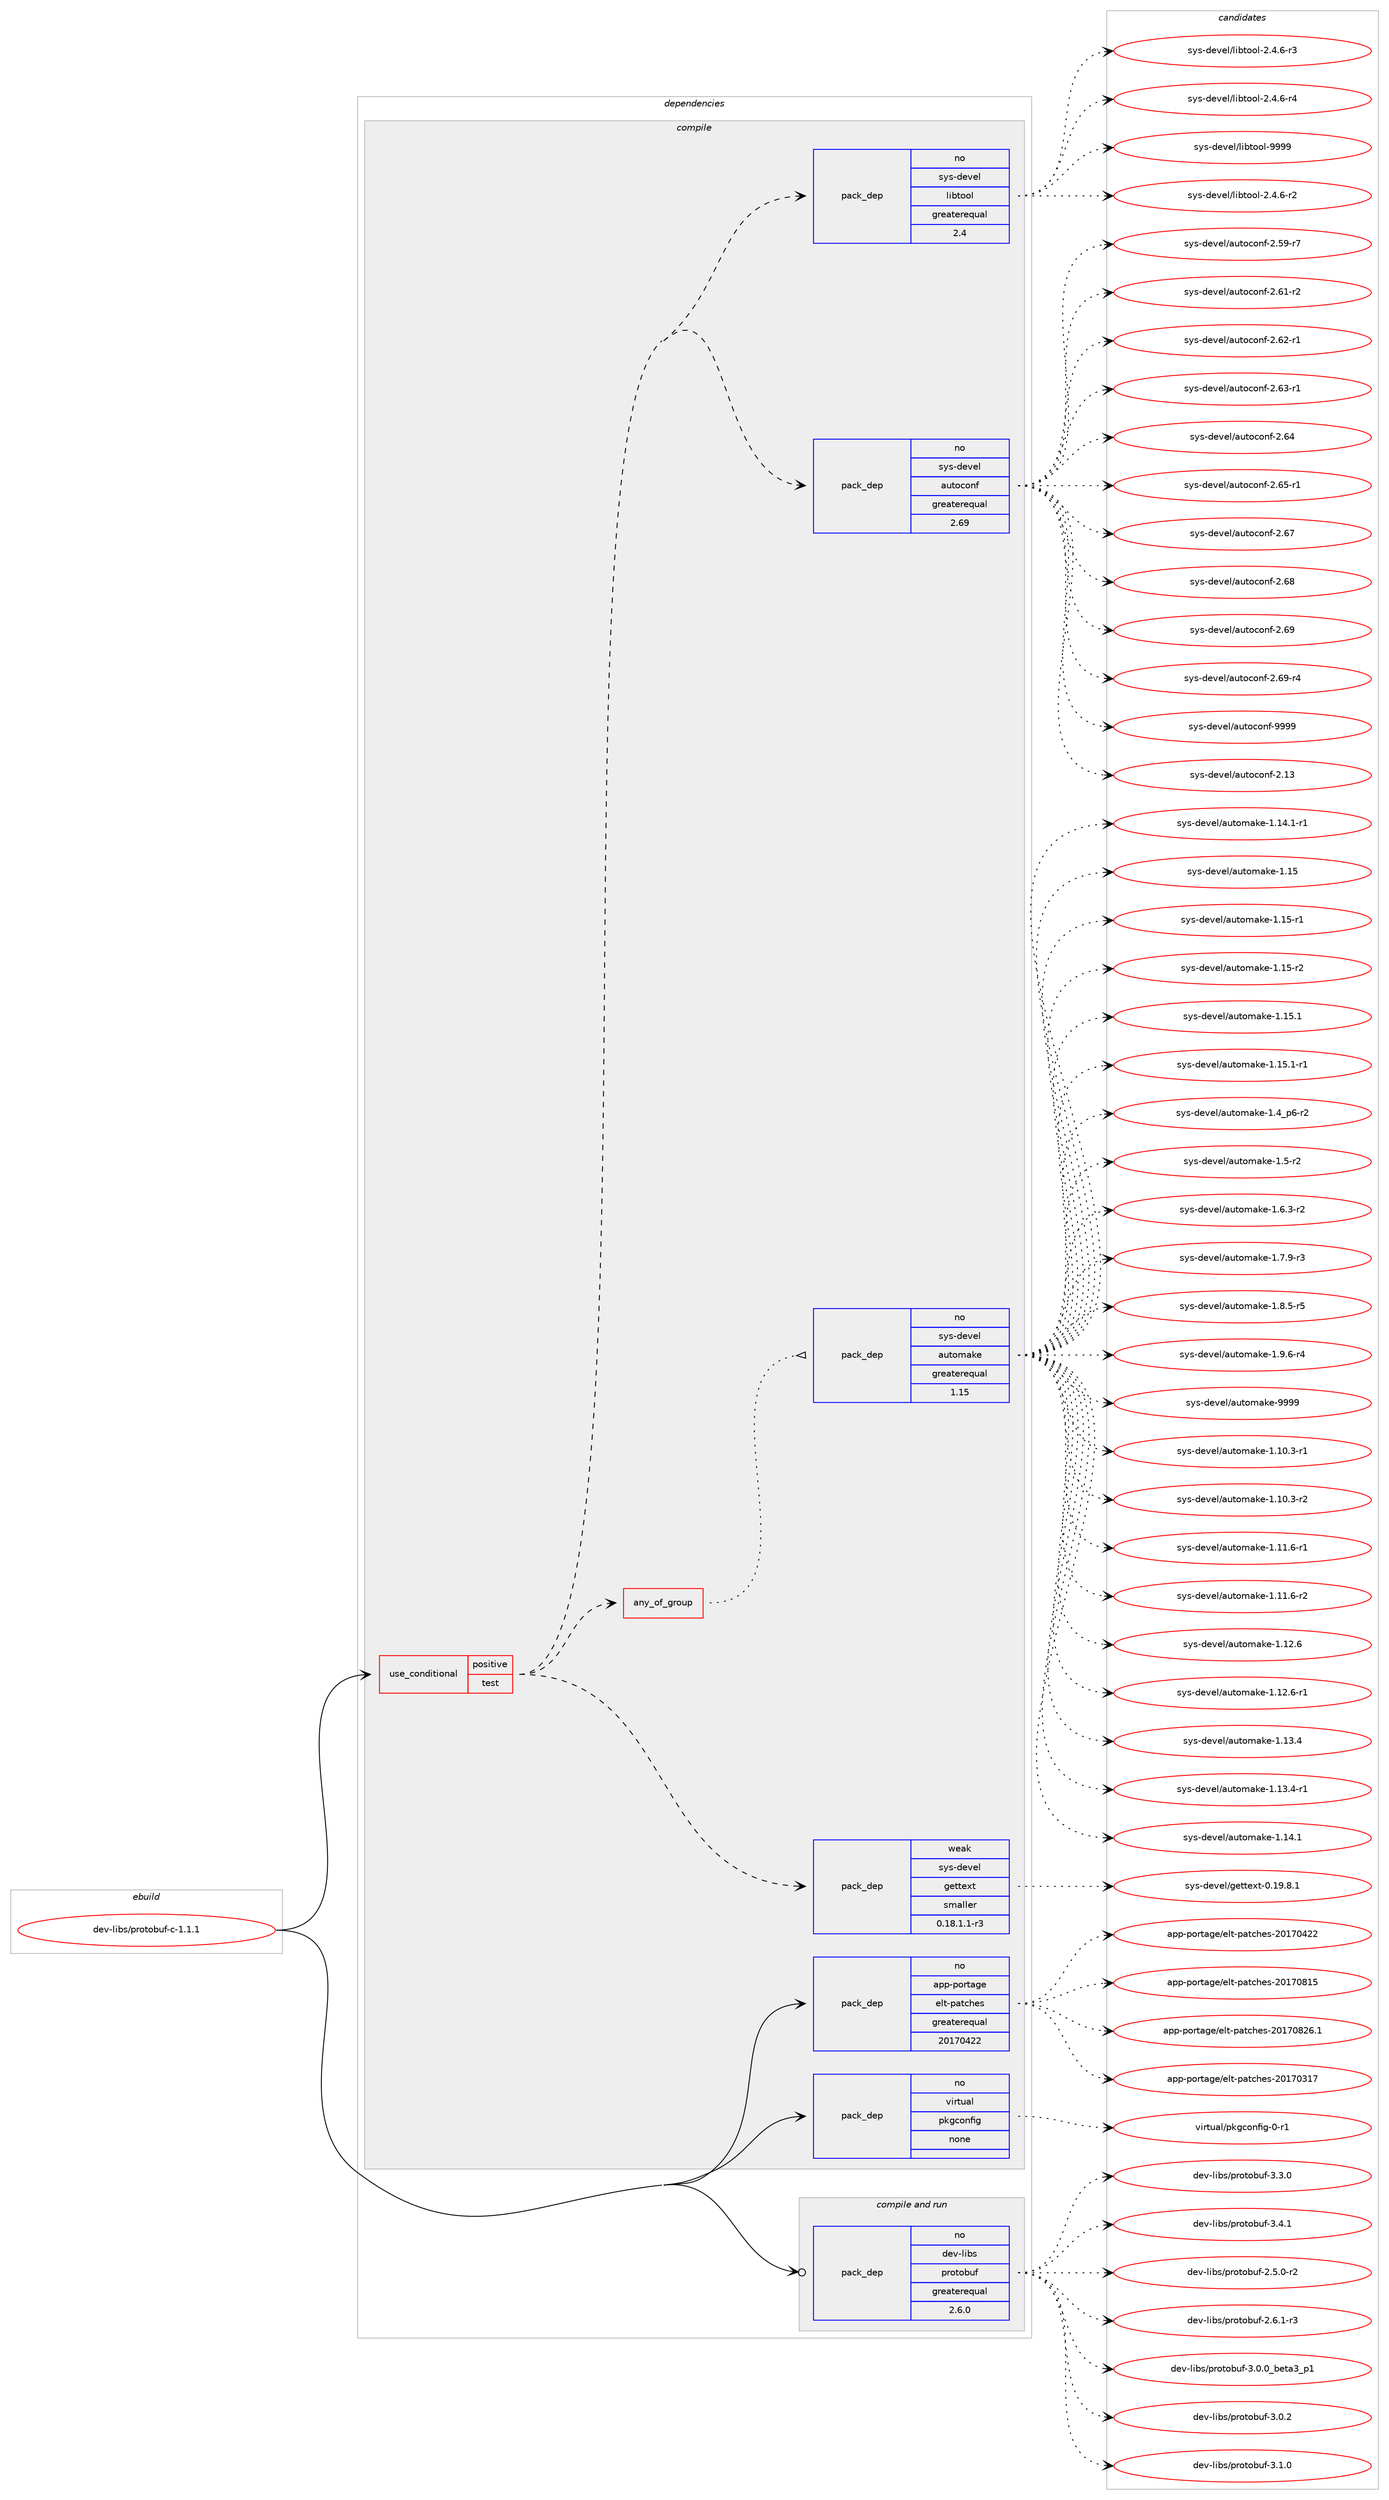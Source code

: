 digraph prolog {

# *************
# Graph options
# *************

newrank=true;
concentrate=true;
compound=true;
graph [rankdir=LR,fontname=Helvetica,fontsize=10,ranksep=1.5];#, ranksep=2.5, nodesep=0.2];
edge  [arrowhead=vee];
node  [fontname=Helvetica,fontsize=10];

# **********
# The ebuild
# **********

subgraph cluster_leftcol {
color=gray;
rank=same;
label=<<i>ebuild</i>>;
id [label="dev-libs/protobuf-c-1.1.1", color=red, width=4, href="../dev-libs/protobuf-c-1.1.1.svg"];
}

# ****************
# The dependencies
# ****************

subgraph cluster_midcol {
color=gray;
label=<<i>dependencies</i>>;
subgraph cluster_compile {
fillcolor="#eeeeee";
style=filled;
label=<<i>compile</i>>;
subgraph cond25730 {
dependency118858 [label=<<TABLE BORDER="0" CELLBORDER="1" CELLSPACING="0" CELLPADDING="4"><TR><TD ROWSPAN="3" CELLPADDING="10">use_conditional</TD></TR><TR><TD>positive</TD></TR><TR><TD>test</TD></TR></TABLE>>, shape=none, color=red];
subgraph pack89567 {
dependency118859 [label=<<TABLE BORDER="0" CELLBORDER="1" CELLSPACING="0" CELLPADDING="4" WIDTH="220"><TR><TD ROWSPAN="6" CELLPADDING="30">pack_dep</TD></TR><TR><TD WIDTH="110">weak</TD></TR><TR><TD>sys-devel</TD></TR><TR><TD>gettext</TD></TR><TR><TD>smaller</TD></TR><TR><TD>0.18.1.1-r3</TD></TR></TABLE>>, shape=none, color=blue];
}
dependency118858:e -> dependency118859:w [weight=20,style="dashed",arrowhead="vee"];
subgraph any3529 {
dependency118860 [label=<<TABLE BORDER="0" CELLBORDER="1" CELLSPACING="0" CELLPADDING="4"><TR><TD CELLPADDING="10">any_of_group</TD></TR></TABLE>>, shape=none, color=red];subgraph pack89568 {
dependency118861 [label=<<TABLE BORDER="0" CELLBORDER="1" CELLSPACING="0" CELLPADDING="4" WIDTH="220"><TR><TD ROWSPAN="6" CELLPADDING="30">pack_dep</TD></TR><TR><TD WIDTH="110">no</TD></TR><TR><TD>sys-devel</TD></TR><TR><TD>automake</TD></TR><TR><TD>greaterequal</TD></TR><TR><TD>1.15</TD></TR></TABLE>>, shape=none, color=blue];
}
dependency118860:e -> dependency118861:w [weight=20,style="dotted",arrowhead="oinv"];
}
dependency118858:e -> dependency118860:w [weight=20,style="dashed",arrowhead="vee"];
subgraph pack89569 {
dependency118862 [label=<<TABLE BORDER="0" CELLBORDER="1" CELLSPACING="0" CELLPADDING="4" WIDTH="220"><TR><TD ROWSPAN="6" CELLPADDING="30">pack_dep</TD></TR><TR><TD WIDTH="110">no</TD></TR><TR><TD>sys-devel</TD></TR><TR><TD>autoconf</TD></TR><TR><TD>greaterequal</TD></TR><TR><TD>2.69</TD></TR></TABLE>>, shape=none, color=blue];
}
dependency118858:e -> dependency118862:w [weight=20,style="dashed",arrowhead="vee"];
subgraph pack89570 {
dependency118863 [label=<<TABLE BORDER="0" CELLBORDER="1" CELLSPACING="0" CELLPADDING="4" WIDTH="220"><TR><TD ROWSPAN="6" CELLPADDING="30">pack_dep</TD></TR><TR><TD WIDTH="110">no</TD></TR><TR><TD>sys-devel</TD></TR><TR><TD>libtool</TD></TR><TR><TD>greaterequal</TD></TR><TR><TD>2.4</TD></TR></TABLE>>, shape=none, color=blue];
}
dependency118858:e -> dependency118863:w [weight=20,style="dashed",arrowhead="vee"];
}
id:e -> dependency118858:w [weight=20,style="solid",arrowhead="vee"];
subgraph pack89571 {
dependency118864 [label=<<TABLE BORDER="0" CELLBORDER="1" CELLSPACING="0" CELLPADDING="4" WIDTH="220"><TR><TD ROWSPAN="6" CELLPADDING="30">pack_dep</TD></TR><TR><TD WIDTH="110">no</TD></TR><TR><TD>app-portage</TD></TR><TR><TD>elt-patches</TD></TR><TR><TD>greaterequal</TD></TR><TR><TD>20170422</TD></TR></TABLE>>, shape=none, color=blue];
}
id:e -> dependency118864:w [weight=20,style="solid",arrowhead="vee"];
subgraph pack89572 {
dependency118865 [label=<<TABLE BORDER="0" CELLBORDER="1" CELLSPACING="0" CELLPADDING="4" WIDTH="220"><TR><TD ROWSPAN="6" CELLPADDING="30">pack_dep</TD></TR><TR><TD WIDTH="110">no</TD></TR><TR><TD>virtual</TD></TR><TR><TD>pkgconfig</TD></TR><TR><TD>none</TD></TR><TR><TD></TD></TR></TABLE>>, shape=none, color=blue];
}
id:e -> dependency118865:w [weight=20,style="solid",arrowhead="vee"];
}
subgraph cluster_compileandrun {
fillcolor="#eeeeee";
style=filled;
label=<<i>compile and run</i>>;
subgraph pack89573 {
dependency118866 [label=<<TABLE BORDER="0" CELLBORDER="1" CELLSPACING="0" CELLPADDING="4" WIDTH="220"><TR><TD ROWSPAN="6" CELLPADDING="30">pack_dep</TD></TR><TR><TD WIDTH="110">no</TD></TR><TR><TD>dev-libs</TD></TR><TR><TD>protobuf</TD></TR><TR><TD>greaterequal</TD></TR><TR><TD>2.6.0</TD></TR></TABLE>>, shape=none, color=blue];
}
id:e -> dependency118866:w [weight=20,style="solid",arrowhead="odotvee"];
}
subgraph cluster_run {
fillcolor="#eeeeee";
style=filled;
label=<<i>run</i>>;
}
}

# **************
# The candidates
# **************

subgraph cluster_choices {
rank=same;
color=gray;
label=<<i>candidates</i>>;

subgraph choice89567 {
color=black;
nodesep=1;
choice1151211154510010111810110847103101116116101120116454846495746564649 [label="sys-devel/gettext-0.19.8.1", color=red, width=4,href="../sys-devel/gettext-0.19.8.1.svg"];
dependency118859:e -> choice1151211154510010111810110847103101116116101120116454846495746564649:w [style=dotted,weight="100"];
}
subgraph choice89568 {
color=black;
nodesep=1;
choice11512111545100101118101108479711711611110997107101454946494846514511449 [label="sys-devel/automake-1.10.3-r1", color=red, width=4,href="../sys-devel/automake-1.10.3-r1.svg"];
choice11512111545100101118101108479711711611110997107101454946494846514511450 [label="sys-devel/automake-1.10.3-r2", color=red, width=4,href="../sys-devel/automake-1.10.3-r2.svg"];
choice11512111545100101118101108479711711611110997107101454946494946544511449 [label="sys-devel/automake-1.11.6-r1", color=red, width=4,href="../sys-devel/automake-1.11.6-r1.svg"];
choice11512111545100101118101108479711711611110997107101454946494946544511450 [label="sys-devel/automake-1.11.6-r2", color=red, width=4,href="../sys-devel/automake-1.11.6-r2.svg"];
choice1151211154510010111810110847971171161111099710710145494649504654 [label="sys-devel/automake-1.12.6", color=red, width=4,href="../sys-devel/automake-1.12.6.svg"];
choice11512111545100101118101108479711711611110997107101454946495046544511449 [label="sys-devel/automake-1.12.6-r1", color=red, width=4,href="../sys-devel/automake-1.12.6-r1.svg"];
choice1151211154510010111810110847971171161111099710710145494649514652 [label="sys-devel/automake-1.13.4", color=red, width=4,href="../sys-devel/automake-1.13.4.svg"];
choice11512111545100101118101108479711711611110997107101454946495146524511449 [label="sys-devel/automake-1.13.4-r1", color=red, width=4,href="../sys-devel/automake-1.13.4-r1.svg"];
choice1151211154510010111810110847971171161111099710710145494649524649 [label="sys-devel/automake-1.14.1", color=red, width=4,href="../sys-devel/automake-1.14.1.svg"];
choice11512111545100101118101108479711711611110997107101454946495246494511449 [label="sys-devel/automake-1.14.1-r1", color=red, width=4,href="../sys-devel/automake-1.14.1-r1.svg"];
choice115121115451001011181011084797117116111109971071014549464953 [label="sys-devel/automake-1.15", color=red, width=4,href="../sys-devel/automake-1.15.svg"];
choice1151211154510010111810110847971171161111099710710145494649534511449 [label="sys-devel/automake-1.15-r1", color=red, width=4,href="../sys-devel/automake-1.15-r1.svg"];
choice1151211154510010111810110847971171161111099710710145494649534511450 [label="sys-devel/automake-1.15-r2", color=red, width=4,href="../sys-devel/automake-1.15-r2.svg"];
choice1151211154510010111810110847971171161111099710710145494649534649 [label="sys-devel/automake-1.15.1", color=red, width=4,href="../sys-devel/automake-1.15.1.svg"];
choice11512111545100101118101108479711711611110997107101454946495346494511449 [label="sys-devel/automake-1.15.1-r1", color=red, width=4,href="../sys-devel/automake-1.15.1-r1.svg"];
choice115121115451001011181011084797117116111109971071014549465295112544511450 [label="sys-devel/automake-1.4_p6-r2", color=red, width=4,href="../sys-devel/automake-1.4_p6-r2.svg"];
choice11512111545100101118101108479711711611110997107101454946534511450 [label="sys-devel/automake-1.5-r2", color=red, width=4,href="../sys-devel/automake-1.5-r2.svg"];
choice115121115451001011181011084797117116111109971071014549465446514511450 [label="sys-devel/automake-1.6.3-r2", color=red, width=4,href="../sys-devel/automake-1.6.3-r2.svg"];
choice115121115451001011181011084797117116111109971071014549465546574511451 [label="sys-devel/automake-1.7.9-r3", color=red, width=4,href="../sys-devel/automake-1.7.9-r3.svg"];
choice115121115451001011181011084797117116111109971071014549465646534511453 [label="sys-devel/automake-1.8.5-r5", color=red, width=4,href="../sys-devel/automake-1.8.5-r5.svg"];
choice115121115451001011181011084797117116111109971071014549465746544511452 [label="sys-devel/automake-1.9.6-r4", color=red, width=4,href="../sys-devel/automake-1.9.6-r4.svg"];
choice115121115451001011181011084797117116111109971071014557575757 [label="sys-devel/automake-9999", color=red, width=4,href="../sys-devel/automake-9999.svg"];
dependency118861:e -> choice11512111545100101118101108479711711611110997107101454946494846514511449:w [style=dotted,weight="100"];
dependency118861:e -> choice11512111545100101118101108479711711611110997107101454946494846514511450:w [style=dotted,weight="100"];
dependency118861:e -> choice11512111545100101118101108479711711611110997107101454946494946544511449:w [style=dotted,weight="100"];
dependency118861:e -> choice11512111545100101118101108479711711611110997107101454946494946544511450:w [style=dotted,weight="100"];
dependency118861:e -> choice1151211154510010111810110847971171161111099710710145494649504654:w [style=dotted,weight="100"];
dependency118861:e -> choice11512111545100101118101108479711711611110997107101454946495046544511449:w [style=dotted,weight="100"];
dependency118861:e -> choice1151211154510010111810110847971171161111099710710145494649514652:w [style=dotted,weight="100"];
dependency118861:e -> choice11512111545100101118101108479711711611110997107101454946495146524511449:w [style=dotted,weight="100"];
dependency118861:e -> choice1151211154510010111810110847971171161111099710710145494649524649:w [style=dotted,weight="100"];
dependency118861:e -> choice11512111545100101118101108479711711611110997107101454946495246494511449:w [style=dotted,weight="100"];
dependency118861:e -> choice115121115451001011181011084797117116111109971071014549464953:w [style=dotted,weight="100"];
dependency118861:e -> choice1151211154510010111810110847971171161111099710710145494649534511449:w [style=dotted,weight="100"];
dependency118861:e -> choice1151211154510010111810110847971171161111099710710145494649534511450:w [style=dotted,weight="100"];
dependency118861:e -> choice1151211154510010111810110847971171161111099710710145494649534649:w [style=dotted,weight="100"];
dependency118861:e -> choice11512111545100101118101108479711711611110997107101454946495346494511449:w [style=dotted,weight="100"];
dependency118861:e -> choice115121115451001011181011084797117116111109971071014549465295112544511450:w [style=dotted,weight="100"];
dependency118861:e -> choice11512111545100101118101108479711711611110997107101454946534511450:w [style=dotted,weight="100"];
dependency118861:e -> choice115121115451001011181011084797117116111109971071014549465446514511450:w [style=dotted,weight="100"];
dependency118861:e -> choice115121115451001011181011084797117116111109971071014549465546574511451:w [style=dotted,weight="100"];
dependency118861:e -> choice115121115451001011181011084797117116111109971071014549465646534511453:w [style=dotted,weight="100"];
dependency118861:e -> choice115121115451001011181011084797117116111109971071014549465746544511452:w [style=dotted,weight="100"];
dependency118861:e -> choice115121115451001011181011084797117116111109971071014557575757:w [style=dotted,weight="100"];
}
subgraph choice89569 {
color=black;
nodesep=1;
choice115121115451001011181011084797117116111991111101024550464951 [label="sys-devel/autoconf-2.13", color=red, width=4,href="../sys-devel/autoconf-2.13.svg"];
choice1151211154510010111810110847971171161119911111010245504653574511455 [label="sys-devel/autoconf-2.59-r7", color=red, width=4,href="../sys-devel/autoconf-2.59-r7.svg"];
choice1151211154510010111810110847971171161119911111010245504654494511450 [label="sys-devel/autoconf-2.61-r2", color=red, width=4,href="../sys-devel/autoconf-2.61-r2.svg"];
choice1151211154510010111810110847971171161119911111010245504654504511449 [label="sys-devel/autoconf-2.62-r1", color=red, width=4,href="../sys-devel/autoconf-2.62-r1.svg"];
choice1151211154510010111810110847971171161119911111010245504654514511449 [label="sys-devel/autoconf-2.63-r1", color=red, width=4,href="../sys-devel/autoconf-2.63-r1.svg"];
choice115121115451001011181011084797117116111991111101024550465452 [label="sys-devel/autoconf-2.64", color=red, width=4,href="../sys-devel/autoconf-2.64.svg"];
choice1151211154510010111810110847971171161119911111010245504654534511449 [label="sys-devel/autoconf-2.65-r1", color=red, width=4,href="../sys-devel/autoconf-2.65-r1.svg"];
choice115121115451001011181011084797117116111991111101024550465455 [label="sys-devel/autoconf-2.67", color=red, width=4,href="../sys-devel/autoconf-2.67.svg"];
choice115121115451001011181011084797117116111991111101024550465456 [label="sys-devel/autoconf-2.68", color=red, width=4,href="../sys-devel/autoconf-2.68.svg"];
choice115121115451001011181011084797117116111991111101024550465457 [label="sys-devel/autoconf-2.69", color=red, width=4,href="../sys-devel/autoconf-2.69.svg"];
choice1151211154510010111810110847971171161119911111010245504654574511452 [label="sys-devel/autoconf-2.69-r4", color=red, width=4,href="../sys-devel/autoconf-2.69-r4.svg"];
choice115121115451001011181011084797117116111991111101024557575757 [label="sys-devel/autoconf-9999", color=red, width=4,href="../sys-devel/autoconf-9999.svg"];
dependency118862:e -> choice115121115451001011181011084797117116111991111101024550464951:w [style=dotted,weight="100"];
dependency118862:e -> choice1151211154510010111810110847971171161119911111010245504653574511455:w [style=dotted,weight="100"];
dependency118862:e -> choice1151211154510010111810110847971171161119911111010245504654494511450:w [style=dotted,weight="100"];
dependency118862:e -> choice1151211154510010111810110847971171161119911111010245504654504511449:w [style=dotted,weight="100"];
dependency118862:e -> choice1151211154510010111810110847971171161119911111010245504654514511449:w [style=dotted,weight="100"];
dependency118862:e -> choice115121115451001011181011084797117116111991111101024550465452:w [style=dotted,weight="100"];
dependency118862:e -> choice1151211154510010111810110847971171161119911111010245504654534511449:w [style=dotted,weight="100"];
dependency118862:e -> choice115121115451001011181011084797117116111991111101024550465455:w [style=dotted,weight="100"];
dependency118862:e -> choice115121115451001011181011084797117116111991111101024550465456:w [style=dotted,weight="100"];
dependency118862:e -> choice115121115451001011181011084797117116111991111101024550465457:w [style=dotted,weight="100"];
dependency118862:e -> choice1151211154510010111810110847971171161119911111010245504654574511452:w [style=dotted,weight="100"];
dependency118862:e -> choice115121115451001011181011084797117116111991111101024557575757:w [style=dotted,weight="100"];
}
subgraph choice89570 {
color=black;
nodesep=1;
choice1151211154510010111810110847108105981161111111084550465246544511450 [label="sys-devel/libtool-2.4.6-r2", color=red, width=4,href="../sys-devel/libtool-2.4.6-r2.svg"];
choice1151211154510010111810110847108105981161111111084550465246544511451 [label="sys-devel/libtool-2.4.6-r3", color=red, width=4,href="../sys-devel/libtool-2.4.6-r3.svg"];
choice1151211154510010111810110847108105981161111111084550465246544511452 [label="sys-devel/libtool-2.4.6-r4", color=red, width=4,href="../sys-devel/libtool-2.4.6-r4.svg"];
choice1151211154510010111810110847108105981161111111084557575757 [label="sys-devel/libtool-9999", color=red, width=4,href="../sys-devel/libtool-9999.svg"];
dependency118863:e -> choice1151211154510010111810110847108105981161111111084550465246544511450:w [style=dotted,weight="100"];
dependency118863:e -> choice1151211154510010111810110847108105981161111111084550465246544511451:w [style=dotted,weight="100"];
dependency118863:e -> choice1151211154510010111810110847108105981161111111084550465246544511452:w [style=dotted,weight="100"];
dependency118863:e -> choice1151211154510010111810110847108105981161111111084557575757:w [style=dotted,weight="100"];
}
subgraph choice89571 {
color=black;
nodesep=1;
choice97112112451121111141169710310147101108116451129711699104101115455048495548514955 [label="app-portage/elt-patches-20170317", color=red, width=4,href="../app-portage/elt-patches-20170317.svg"];
choice97112112451121111141169710310147101108116451129711699104101115455048495548525050 [label="app-portage/elt-patches-20170422", color=red, width=4,href="../app-portage/elt-patches-20170422.svg"];
choice97112112451121111141169710310147101108116451129711699104101115455048495548564953 [label="app-portage/elt-patches-20170815", color=red, width=4,href="../app-portage/elt-patches-20170815.svg"];
choice971121124511211111411697103101471011081164511297116991041011154550484955485650544649 [label="app-portage/elt-patches-20170826.1", color=red, width=4,href="../app-portage/elt-patches-20170826.1.svg"];
dependency118864:e -> choice97112112451121111141169710310147101108116451129711699104101115455048495548514955:w [style=dotted,weight="100"];
dependency118864:e -> choice97112112451121111141169710310147101108116451129711699104101115455048495548525050:w [style=dotted,weight="100"];
dependency118864:e -> choice97112112451121111141169710310147101108116451129711699104101115455048495548564953:w [style=dotted,weight="100"];
dependency118864:e -> choice971121124511211111411697103101471011081164511297116991041011154550484955485650544649:w [style=dotted,weight="100"];
}
subgraph choice89572 {
color=black;
nodesep=1;
choice11810511411611797108471121071039911111010210510345484511449 [label="virtual/pkgconfig-0-r1", color=red, width=4,href="../virtual/pkgconfig-0-r1.svg"];
dependency118865:e -> choice11810511411611797108471121071039911111010210510345484511449:w [style=dotted,weight="100"];
}
subgraph choice89573 {
color=black;
nodesep=1;
choice100101118451081059811547112114111116111981171024550465346484511450 [label="dev-libs/protobuf-2.5.0-r2", color=red, width=4,href="../dev-libs/protobuf-2.5.0-r2.svg"];
choice100101118451081059811547112114111116111981171024550465446494511451 [label="dev-libs/protobuf-2.6.1-r3", color=red, width=4,href="../dev-libs/protobuf-2.6.1-r3.svg"];
choice10010111845108105981154711211411111611198117102455146484648959810111697519511249 [label="dev-libs/protobuf-3.0.0_beta3_p1", color=red, width=4,href="../dev-libs/protobuf-3.0.0_beta3_p1.svg"];
choice10010111845108105981154711211411111611198117102455146484650 [label="dev-libs/protobuf-3.0.2", color=red, width=4,href="../dev-libs/protobuf-3.0.2.svg"];
choice10010111845108105981154711211411111611198117102455146494648 [label="dev-libs/protobuf-3.1.0", color=red, width=4,href="../dev-libs/protobuf-3.1.0.svg"];
choice10010111845108105981154711211411111611198117102455146514648 [label="dev-libs/protobuf-3.3.0", color=red, width=4,href="../dev-libs/protobuf-3.3.0.svg"];
choice10010111845108105981154711211411111611198117102455146524649 [label="dev-libs/protobuf-3.4.1", color=red, width=4,href="../dev-libs/protobuf-3.4.1.svg"];
dependency118866:e -> choice100101118451081059811547112114111116111981171024550465346484511450:w [style=dotted,weight="100"];
dependency118866:e -> choice100101118451081059811547112114111116111981171024550465446494511451:w [style=dotted,weight="100"];
dependency118866:e -> choice10010111845108105981154711211411111611198117102455146484648959810111697519511249:w [style=dotted,weight="100"];
dependency118866:e -> choice10010111845108105981154711211411111611198117102455146484650:w [style=dotted,weight="100"];
dependency118866:e -> choice10010111845108105981154711211411111611198117102455146494648:w [style=dotted,weight="100"];
dependency118866:e -> choice10010111845108105981154711211411111611198117102455146514648:w [style=dotted,weight="100"];
dependency118866:e -> choice10010111845108105981154711211411111611198117102455146524649:w [style=dotted,weight="100"];
}
}

}
